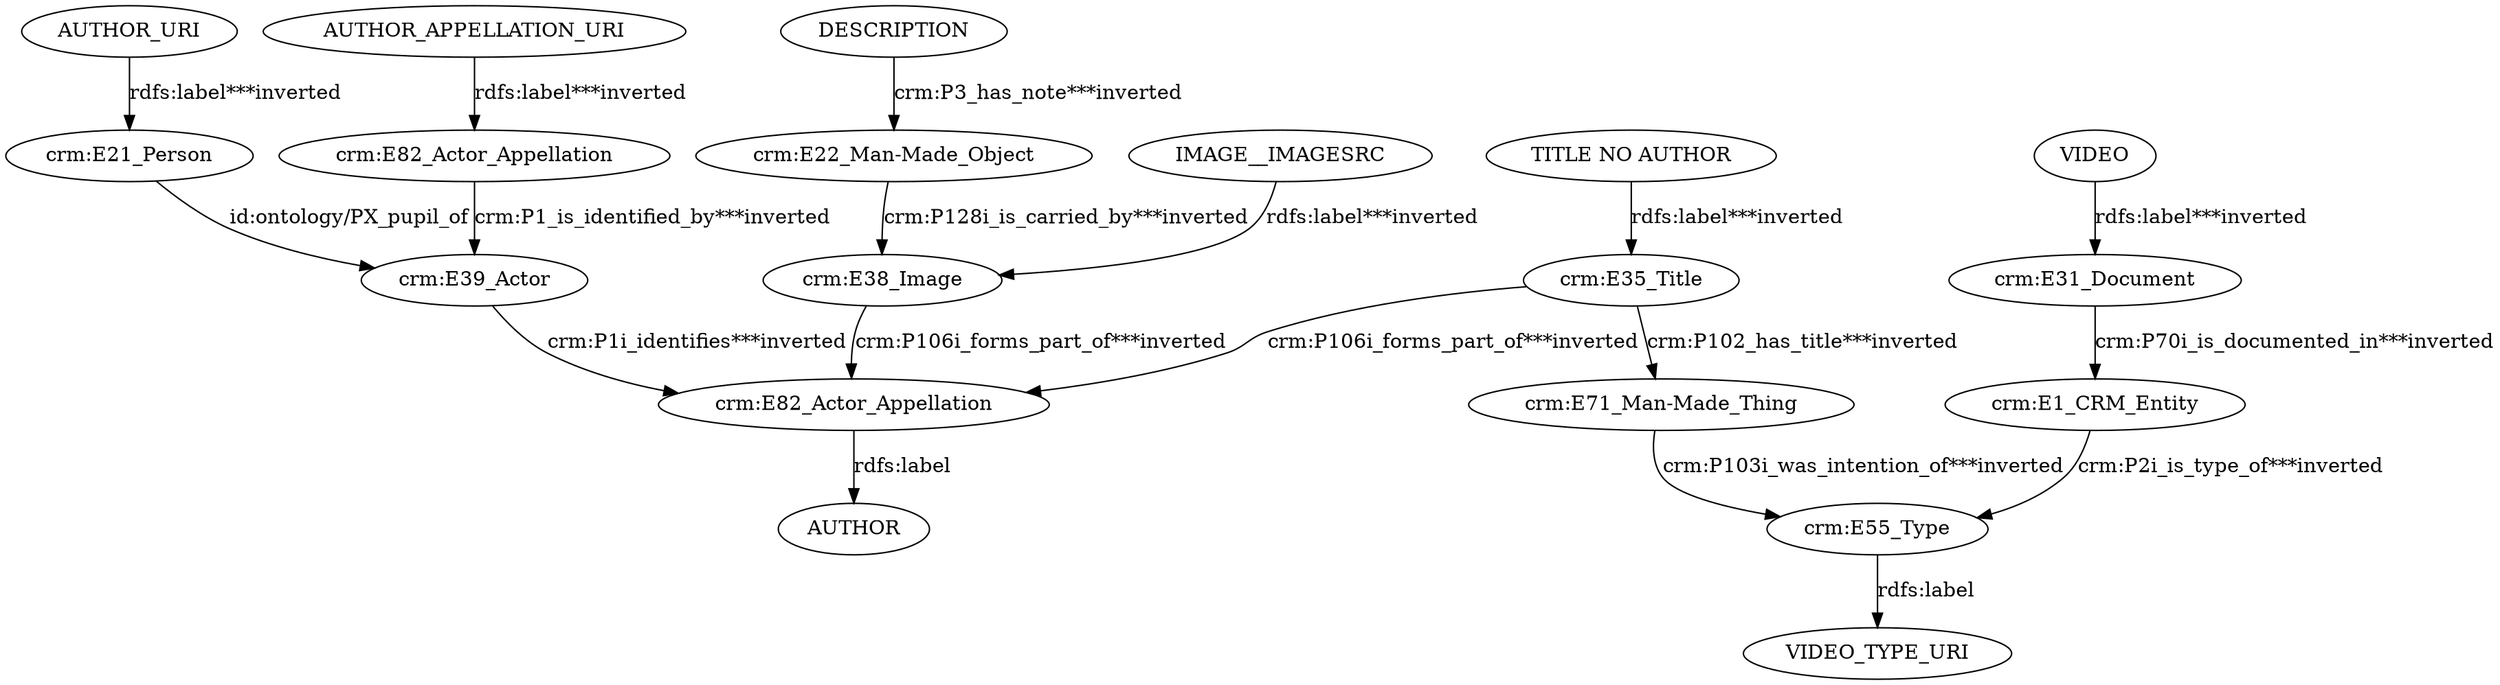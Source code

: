 digraph {
  AUTHOR_APPELLATION_URI [type=attribute_name,label=AUTHOR_APPELLATION_URI]
  "crm:E82_Actor_Appellation1" [type=class_uri,label="crm:E82_Actor_Appellation"]
  AUTHOR_URI [type=attribute_name,label=AUTHOR_URI]
  "crm:E21_Person1" [type=class_uri,label="crm:E21_Person"]
  DESCRIPTION [type=attribute_name,label=DESCRIPTION]
  "crm:E22_Man-Made_Object1" [type=class_uri,label="crm:E22_Man-Made_Object"]
  IMAGE__IMAGESRC [type=attribute_name,label=IMAGE__IMAGESRC]
  "crm:E38_Image1" [type=class_uri,label="crm:E38_Image"]
  "TITLE NO AUTHOR" [type=attribute_name,label="TITLE NO AUTHOR"]
  "crm:E35_Title1" [type=class_uri,label="crm:E35_Title"]
  VIDEO [type=attribute_name,label=VIDEO]
  "crm:E31_Document1" [type=class_uri,label="crm:E31_Document"]
  "crm:E1_CRM_Entity" [type=class_uri,label="crm:E1_CRM_Entity"]
  "crm:E55_Type1" [type=class_uri,label="crm:E55_Type"]
  "crm:E39_Actor" [type=class_uri,label="crm:E39_Actor"]
  "crm:E71_Man-Made_Thing" [type=class_uri,label="crm:E71_Man-Made_Thing"]
  "crm:E82_Actor_Appellation2" [type=class_uri,label="crm:E82_Actor_Appellation"]
  VIDEO_TYPE_URI [type=attribute_name,label=VIDEO_TYPE_URI]
  AUTHOR [type=attribute_name,label=AUTHOR]
  AUTHOR_APPELLATION_URI -> "crm:E82_Actor_Appellation1" [type=st_property_uri,label="rdfs:label***inverted"]
  AUTHOR_URI -> "crm:E21_Person1" [type=st_property_uri,label="rdfs:label***inverted"]
  DESCRIPTION -> "crm:E22_Man-Made_Object1" [type=st_property_uri,label="crm:P3_has_note***inverted"]
  IMAGE__IMAGESRC -> "crm:E38_Image1" [type=st_property_uri,label="rdfs:label***inverted"]
  "TITLE NO AUTHOR" -> "crm:E35_Title1" [type=st_property_uri,label="rdfs:label***inverted"]
  VIDEO -> "crm:E31_Document1" [type=st_property_uri,label="rdfs:label***inverted"]
  "crm:E1_CRM_Entity" -> "crm:E55_Type1" [type=direct_property_uri,label="crm:P2i_is_type_of***inverted"]
  "crm:E21_Person1" -> "crm:E39_Actor" [label="id:ontology/PX_pupil_of",type=direct_property_uri]
  "crm:E22_Man-Made_Object1" -> "crm:E38_Image1" [type=inherited,label="crm:P128i_is_carried_by***inverted"]
  "crm:E31_Document1" -> "crm:E1_CRM_Entity" [type=direct_property_uri,label="crm:P70i_is_documented_in***inverted"]
  "crm:E35_Title1" -> "crm:E71_Man-Made_Thing" [type=direct_property_uri,label="crm:P102_has_title***inverted"]
  "crm:E35_Title1" -> "crm:E82_Actor_Appellation2" [type=inherited,label="crm:P106i_forms_part_of***inverted"]
  "crm:E38_Image1" -> "crm:E82_Actor_Appellation2" [type=inherited,label="crm:P106i_forms_part_of***inverted"]
  "crm:E39_Actor" -> "crm:E82_Actor_Appellation2" [type=inherited,label="crm:P1i_identifies***inverted"]
  "crm:E55_Type1" -> VIDEO_TYPE_URI [label="rdfs:label",type=st_property_uri]
  "crm:E71_Man-Made_Thing" -> "crm:E55_Type1" [type=direct_property_uri,label="crm:P103i_was_intention_of***inverted"]
  "crm:E82_Actor_Appellation1" -> "crm:E39_Actor" [type=inherited,label="crm:P1_is_identified_by***inverted"]
  "crm:E82_Actor_Appellation2" -> AUTHOR [label="rdfs:label",type=st_property_uri]
}
